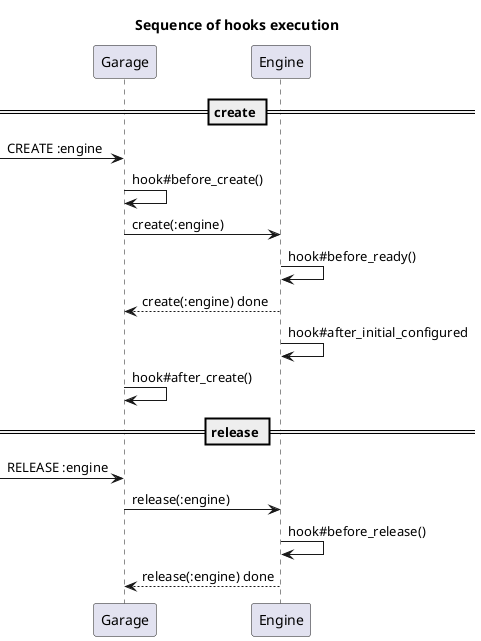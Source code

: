 @startuml

title: Sequence of hooks execution

== create ==

[-> Garage: CREATE :engine

Garage -> Garage: hook#before_create()

Garage -> Engine: create(:engine)

Engine -> Engine: hook#before_ready()

Engine --> Garage: create(:engine) done

Engine -> Engine: hook#after_initial_configured

Garage -> Garage: hook#after_create()

== release ==

[-> Garage: RELEASE :engine

Garage -> Engine: release(:engine)

Engine -> Engine: hook#before_release()

Engine --> Garage: release(:engine) done

@enduml
